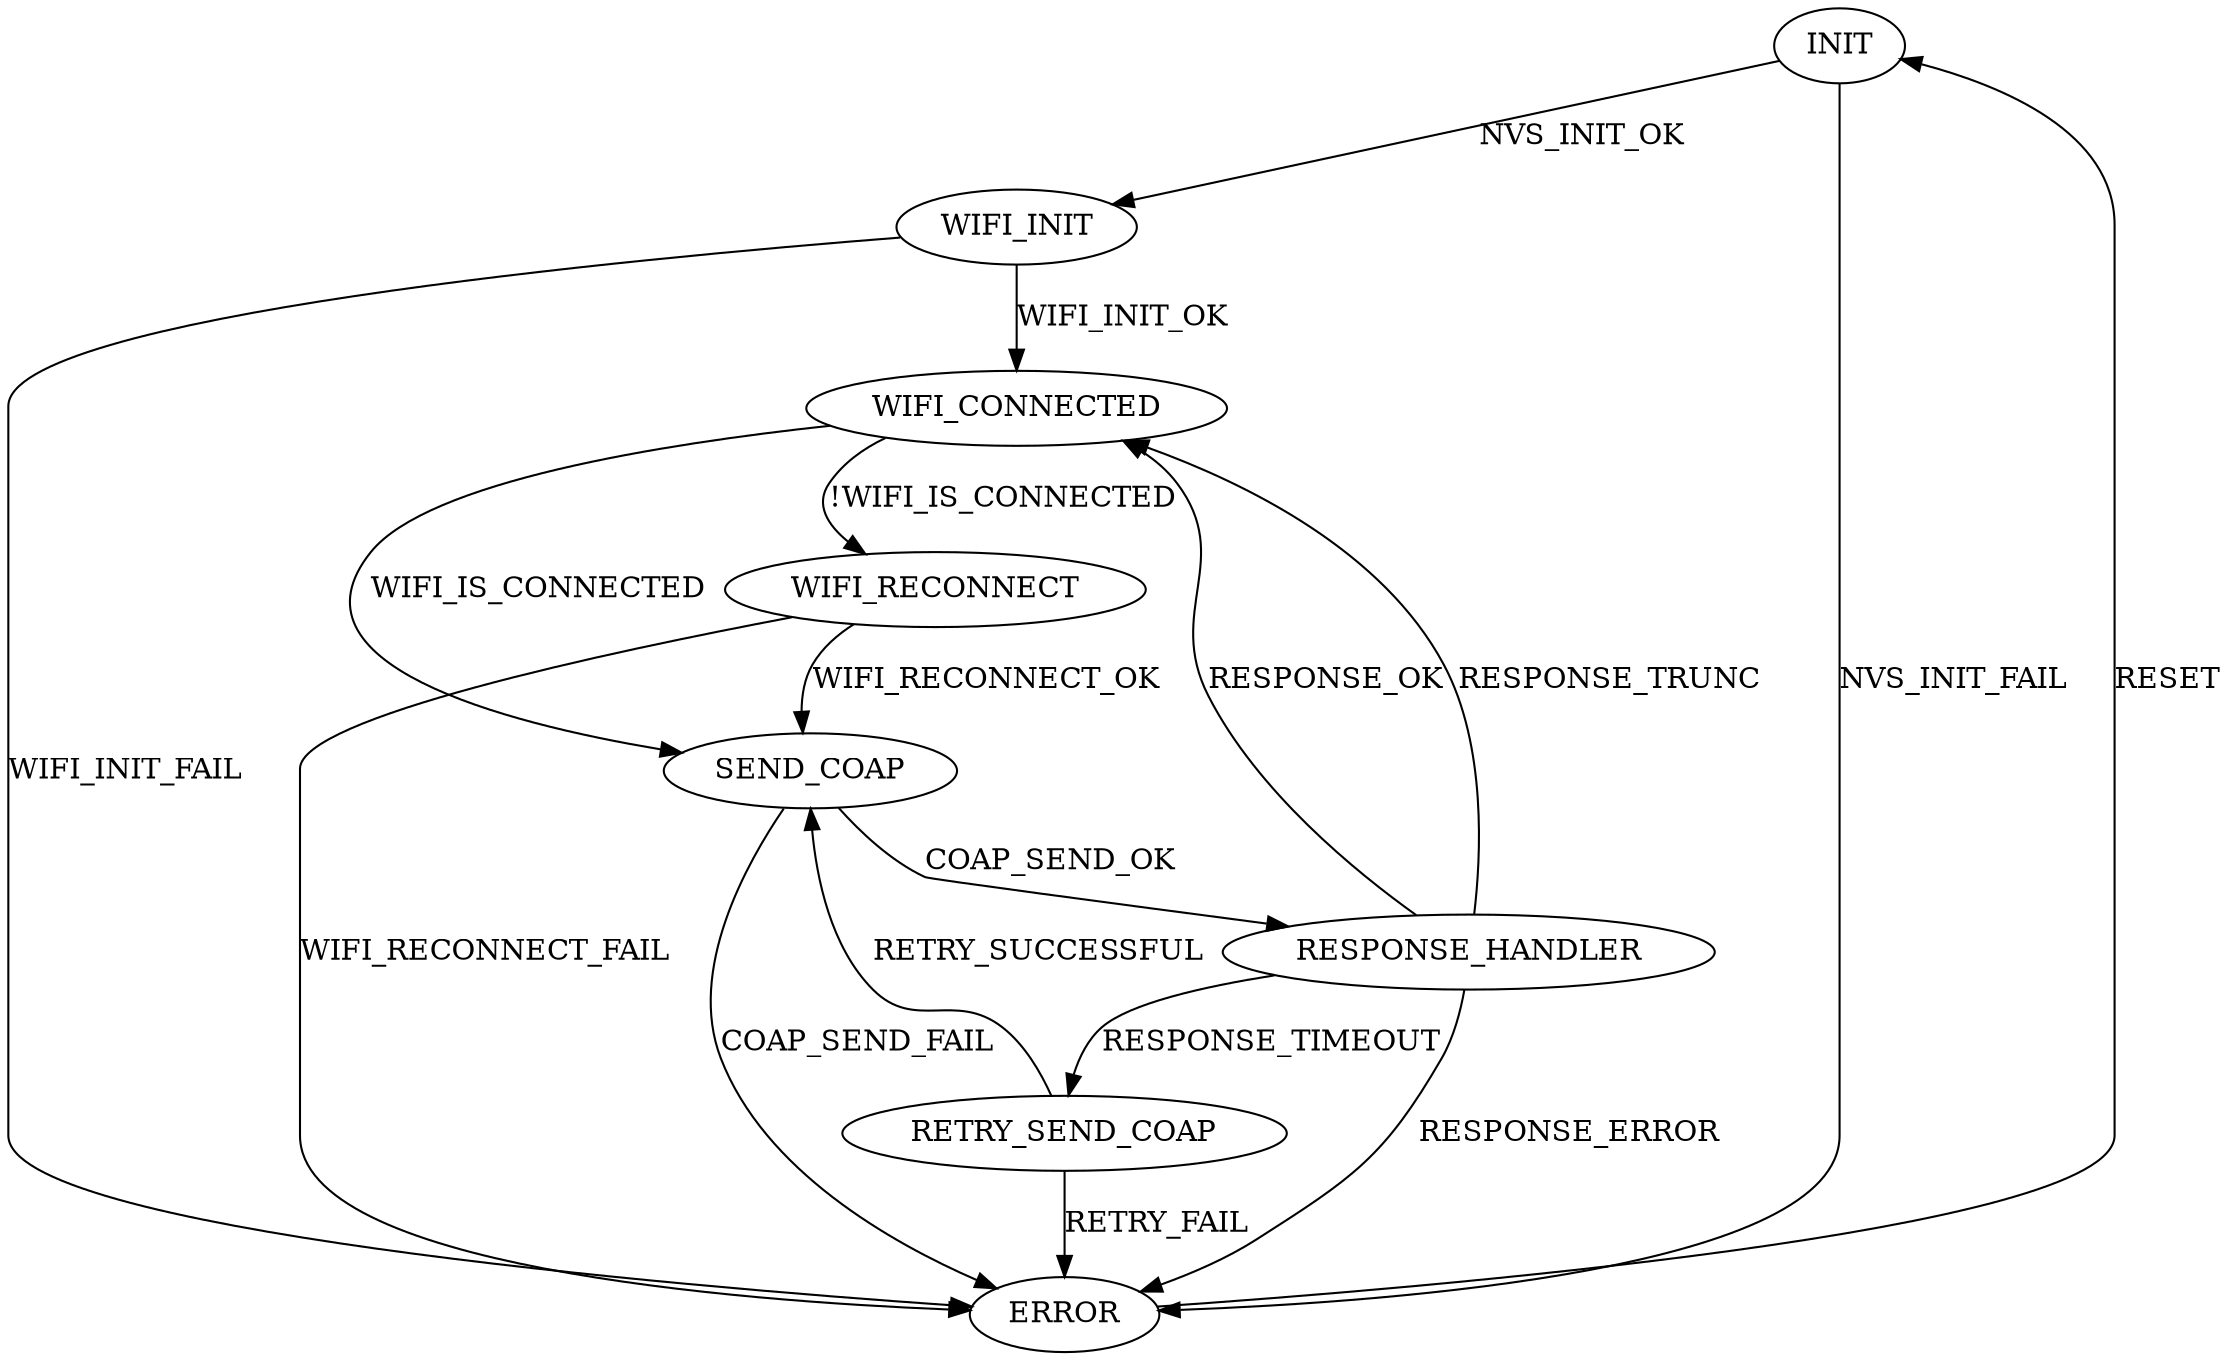 // FSM
digraph {
	INIT [label=INIT]
	INIT -> WIFI_INIT [label=NVS_INIT_OK]
	INIT -> ERROR [label=NVS_INIT_FAIL]
	WIFI_INIT [label=WIFI_INIT]
	WIFI_INIT -> WIFI_CONNECTED [label=WIFI_INIT_OK]
	WIFI_INIT -> ERROR [label=WIFI_INIT_FAIL]
	WIFI_CONNECTED [label=WIFI_CONNECTED]
	WIFI_CONNECTED -> SEND_COAP [label=WIFI_IS_CONNECTED]
	WIFI_CONNECTED -> WIFI_RECONNECT [label="!WIFI_IS_CONNECTED"]
	WIFI_RECONNECT [label=WIFI_RECONNECT]
	WIFI_RECONNECT -> SEND_COAP [label=WIFI_RECONNECT_OK]
	WIFI_RECONNECT -> ERROR [label=WIFI_RECONNECT_FAIL]
	SEND_COAP [label=SEND_COAP]
	SEND_COAP -> RESPONSE_HANDLER [label=COAP_SEND_OK]
	SEND_COAP -> ERROR [label=COAP_SEND_FAIL]
	RESPONSE_HANDLER [label=RESPONSE_HANDLER]
	RESPONSE_HANDLER -> WIFI_CONNECTED [label=RESPONSE_OK]
	RESPONSE_HANDLER -> RETRY_SEND_COAP [label=RESPONSE_TIMEOUT]
	RESPONSE_HANDLER -> WIFI_CONNECTED [label=RESPONSE_TRUNC]
	RESPONSE_HANDLER -> ERROR [label=RESPONSE_ERROR]
	RETRY_SEND_COAP [label=RETRY_SEND_COAP]
	RETRY_SEND_COAP -> SEND_COAP [label=RETRY_SUCCESSFUL]
	RETRY_SEND_COAP -> ERROR [label=RETRY_FAIL]
	ERROR [label=ERROR]
	ERROR -> INIT [label=RESET]
}
